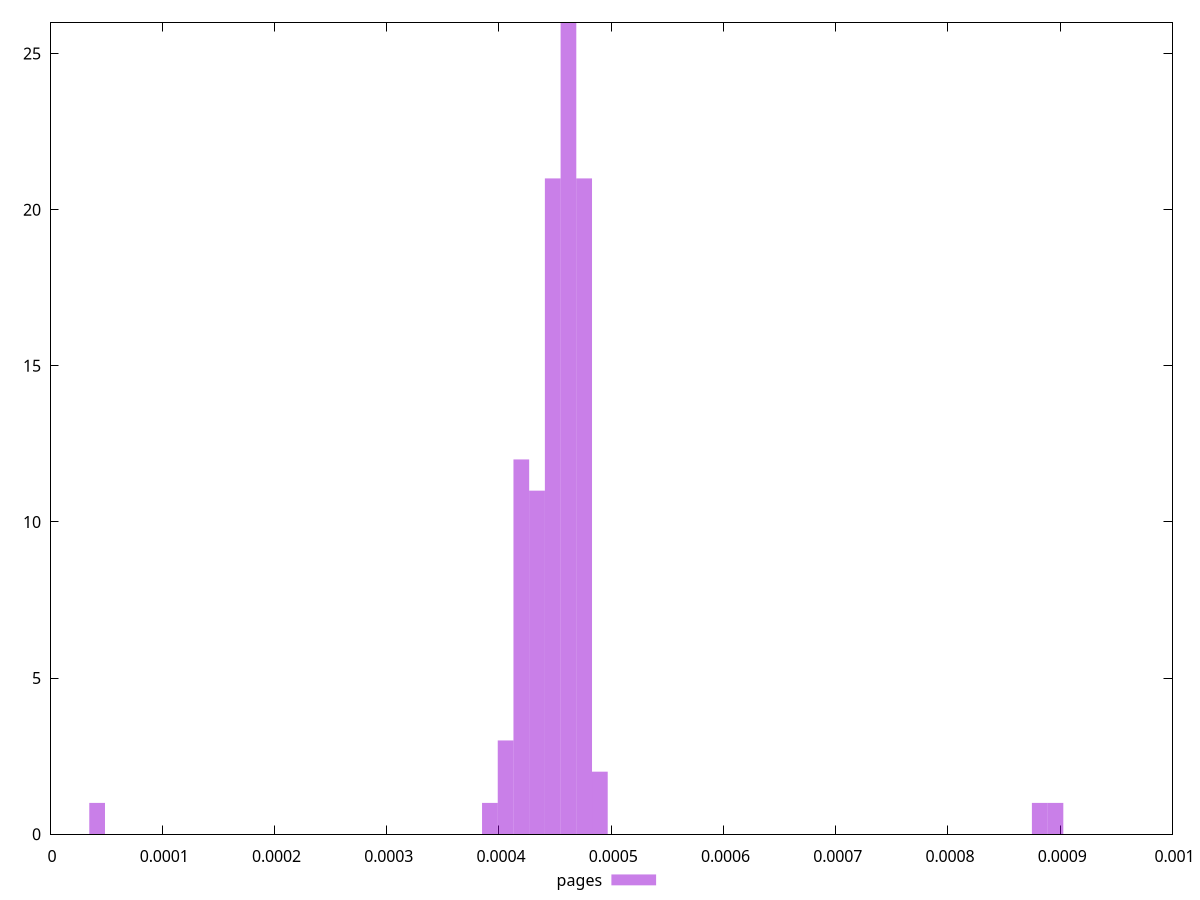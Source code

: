 $_pages <<EOF
0.0004198766851821926 12
0.00044786846419433876 21
0.0004338725746882657 11
0.0004618643537004118 26
0.00047586024320648494 21
0.0004058807956761195 3
0.0004898561327125581 2
0.00004198766851821926 1
0.0008957369283886775 1
0.0008817410388826044 1
0.0003918849061700464 1
EOF
set key outside below
set terminal pngcairo
set output "report_00004_2020-11-02T20-21-41.718Z/largest-contentful-paint/pages//hist.png"
set yrange [0:26]
set boxwidth 0.000013995889506073086
set style fill transparent solid 0.5 noborder
plot $_pages title "pages" with boxes ,